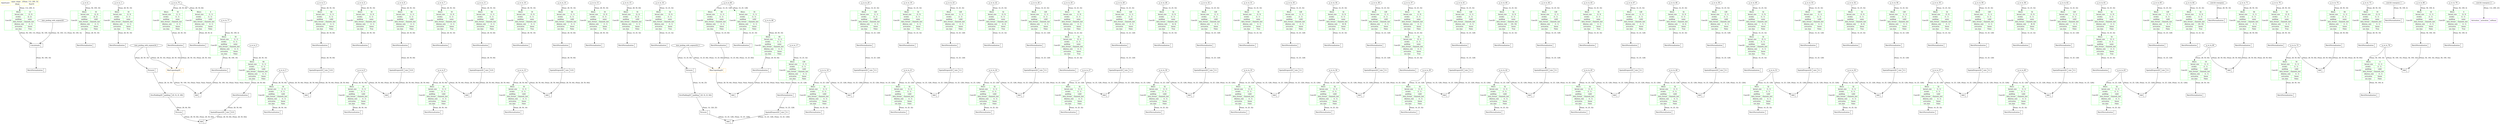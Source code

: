 digraph {
	image [label="InputLayer|{{input_shape|[(None, 112, 200, 3)]}|{dtype|float32}}" color=yellow shape=record]
	conv2d [label="Conv2D|{{filters|13}|{kernel_size|(3, 3)}|{strides|(2, 2)}|{padding|same}|{data_format|channels_last}|{dilation_rate|(1, 1)}|{activation|linear}|{use_bias|True}}" color=green shape=record]
	image -> conv2d [label="(None, 112, 200, 3)"]
	concatenate [label="Concatenate|{}" color=black shape=record]
	conv2d -> concatenate [label="[(None, 56, 100, 13), (None, 56, 100, 3)]"]
	max_pooling_with_argmax2d -> concatenate [label="[(None, 56, 100, 13), (None, 56, 100, 3)]"]
	batch_normalization [label="BatchNormalization|{}" color=black shape=record]
	concatenate -> batch_normalization [label="(None, 56, 100, 16)"]
	conv2d_1 [label="Conv2D|{{filters|16}|{kernel_size|(2, 2)}|{strides|(2, 2)}|{padding|valid}|{data_format|channels_last}|{dilation_rate|(1, 1)}|{activation|linear}|{use_bias|False}}" color=green shape=record]
	p_re_lu -> conv2d_1 [label="(None, 56, 100, 16)"]
	batch_normalization_1 [label="BatchNormalization|{}" color=black shape=record]
	conv2d_1 -> batch_normalization_1 [label="(None, 28, 50, 16)"]
	conv2d_2 [label="Conv2D|{{filters|16}|{kernel_size|(3, 3)}|{strides|(1, 1)}|{padding|same}|{data_format|channels_last}|{dilation_rate|(1, 1)}|{activation|linear}|{use_bias|True}}" color=green shape=record]
	p_re_lu_1 -> conv2d_2 [label="(None, 28, 50, 16)"]
	batch_normalization_2 [label="BatchNormalization|{}" color=black shape=record]
	conv2d_2 -> batch_normalization_2 [label="(None, 28, 50, 16)"]
	conv2d_3 [label="Conv2D|{{filters|64}|{kernel_size|(1, 1)}|{strides|(1, 1)}|{padding|valid}|{data_format|channels_last}|{dilation_rate|(1, 1)}|{activation|linear}|{use_bias|False}}" color=green shape=record]
	p_re_lu_2 -> conv2d_3 [label="(None, 28, 50, 16)"]
	permute [label="Permute|{}" color=black shape=record]
	max_pooling_with_argmax2d_1 -> permute [label="(None, 28, 50, 16)"]
	batch_normalization_3 [label="BatchNormalization|{}" color=black shape=record]
	conv2d_3 -> batch_normalization_3 [label="(None, 28, 50, 64)"]
	zero_padding2d [label="ZeroPadding2D|{{padding|((0, 0), (0, 48))}}" color=black shape=record]
	permute -> zero_padding2d [label="(None, 28, 16, 50)"]
	spatial_dropout2d [label="SpatialDropout2D|{{rate|0.01}}" color=black shape=record]
	batch_normalization_3 -> spatial_dropout2d [label="(None, 28, 50, 64)"]
	permute_1 [label="Permute|{}" color=black shape=record]
	zero_padding2d -> permute_1 [label="(None, 28, 64, 50)"]
	add [label="Add|{}" color=black shape=record]
	spatial_dropout2d -> add [label="[(None, 28, 50, 64), (None, 28, 50, 64)]"]
	permute_1 -> add [label="[(None, 28, 50, 64), (None, 28, 50, 64)]"]
	conv2d_4 [label="Conv2D|{{filters|16}|{kernel_size|(1, 1)}|{strides|(1, 1)}|{padding|valid}|{data_format|channels_last}|{dilation_rate|(1, 1)}|{activation|linear}|{use_bias|False}}" color=green shape=record]
	p_re_lu_3 -> conv2d_4 [label="(None, 28, 50, 64)"]
	batch_normalization_4 [label="BatchNormalization|{}" color=black shape=record]
	conv2d_4 -> batch_normalization_4 [label="(None, 28, 50, 16)"]
	conv2d_5 [label="Conv2D|{{filters|16}|{kernel_size|(3, 3)}|{strides|(1, 1)}|{padding|same}|{data_format|channels_last}|{dilation_rate|(1, 1)}|{activation|linear}|{use_bias|True}}" color=green shape=record]
	p_re_lu_4 -> conv2d_5 [label="(None, 28, 50, 16)"]
	batch_normalization_5 [label="BatchNormalization|{}" color=black shape=record]
	conv2d_5 -> batch_normalization_5 [label="(None, 28, 50, 16)"]
	conv2d_6 [label="Conv2D|{{filters|64}|{kernel_size|(1, 1)}|{strides|(1, 1)}|{padding|valid}|{data_format|channels_last}|{dilation_rate|(1, 1)}|{activation|linear}|{use_bias|False}}" color=green shape=record]
	p_re_lu_5 -> conv2d_6 [label="(None, 28, 50, 16)"]
	batch_normalization_6 [label="BatchNormalization|{}" color=black shape=record]
	conv2d_6 -> batch_normalization_6 [label="(None, 28, 50, 64)"]
	spatial_dropout2d_1 [label="SpatialDropout2D|{{rate|0.01}}" color=black shape=record]
	batch_normalization_6 -> spatial_dropout2d_1 [label="(None, 28, 50, 64)"]
	add_1 [label="Add|{}" color=black shape=record]
	spatial_dropout2d_1 -> add_1 [label="[(None, 28, 50, 64), (None, 28, 50, 64)]"]
	p_re_lu_3 -> add_1 [label="[(None, 28, 50, 64), (None, 28, 50, 64)]"]
	conv2d_7 [label="Conv2D|{{filters|16}|{kernel_size|(1, 1)}|{strides|(1, 1)}|{padding|valid}|{data_format|channels_last}|{dilation_rate|(1, 1)}|{activation|linear}|{use_bias|False}}" color=green shape=record]
	p_re_lu_6 -> conv2d_7 [label="(None, 28, 50, 64)"]
	batch_normalization_7 [label="BatchNormalization|{}" color=black shape=record]
	conv2d_7 -> batch_normalization_7 [label="(None, 28, 50, 16)"]
	conv2d_8 [label="Conv2D|{{filters|16}|{kernel_size|(3, 3)}|{strides|(1, 1)}|{padding|same}|{data_format|channels_last}|{dilation_rate|(1, 1)}|{activation|linear}|{use_bias|True}}" color=green shape=record]
	p_re_lu_7 -> conv2d_8 [label="(None, 28, 50, 16)"]
	batch_normalization_8 [label="BatchNormalization|{}" color=black shape=record]
	conv2d_8 -> batch_normalization_8 [label="(None, 28, 50, 16)"]
	conv2d_9 [label="Conv2D|{{filters|64}|{kernel_size|(1, 1)}|{strides|(1, 1)}|{padding|valid}|{data_format|channels_last}|{dilation_rate|(1, 1)}|{activation|linear}|{use_bias|False}}" color=green shape=record]
	p_re_lu_8 -> conv2d_9 [label="(None, 28, 50, 16)"]
	batch_normalization_9 [label="BatchNormalization|{}" color=black shape=record]
	conv2d_9 -> batch_normalization_9 [label="(None, 28, 50, 64)"]
	spatial_dropout2d_2 [label="SpatialDropout2D|{{rate|0.01}}" color=black shape=record]
	batch_normalization_9 -> spatial_dropout2d_2 [label="(None, 28, 50, 64)"]
	add_2 [label="Add|{}" color=black shape=record]
	spatial_dropout2d_2 -> add_2 [label="[(None, 28, 50, 64), (None, 28, 50, 64)]"]
	p_re_lu_6 -> add_2 [label="[(None, 28, 50, 64), (None, 28, 50, 64)]"]
	conv2d_10 [label="Conv2D|{{filters|16}|{kernel_size|(1, 1)}|{strides|(1, 1)}|{padding|valid}|{data_format|channels_last}|{dilation_rate|(1, 1)}|{activation|linear}|{use_bias|False}}" color=green shape=record]
	p_re_lu_9 -> conv2d_10 [label="(None, 28, 50, 64)"]
	batch_normalization_10 [label="BatchNormalization|{}" color=black shape=record]
	conv2d_10 -> batch_normalization_10 [label="(None, 28, 50, 16)"]
	conv2d_11 [label="Conv2D|{{filters|16}|{kernel_size|(3, 3)}|{strides|(1, 1)}|{padding|same}|{data_format|channels_last}|{dilation_rate|(1, 1)}|{activation|linear}|{use_bias|True}}" color=green shape=record]
	p_re_lu_10 -> conv2d_11 [label="(None, 28, 50, 16)"]
	batch_normalization_11 [label="BatchNormalization|{}" color=black shape=record]
	conv2d_11 -> batch_normalization_11 [label="(None, 28, 50, 16)"]
	conv2d_12 [label="Conv2D|{{filters|64}|{kernel_size|(1, 1)}|{strides|(1, 1)}|{padding|valid}|{data_format|channels_last}|{dilation_rate|(1, 1)}|{activation|linear}|{use_bias|False}}" color=green shape=record]
	p_re_lu_11 -> conv2d_12 [label="(None, 28, 50, 16)"]
	batch_normalization_12 [label="BatchNormalization|{}" color=black shape=record]
	conv2d_12 -> batch_normalization_12 [label="(None, 28, 50, 64)"]
	spatial_dropout2d_3 [label="SpatialDropout2D|{{rate|0.01}}" color=black shape=record]
	batch_normalization_12 -> spatial_dropout2d_3 [label="(None, 28, 50, 64)"]
	add_3 [label="Add|{}" color=black shape=record]
	spatial_dropout2d_3 -> add_3 [label="[(None, 28, 50, 64), (None, 28, 50, 64)]"]
	p_re_lu_9 -> add_3 [label="[(None, 28, 50, 64), (None, 28, 50, 64)]"]
	conv2d_13 [label="Conv2D|{{filters|16}|{kernel_size|(1, 1)}|{strides|(1, 1)}|{padding|valid}|{data_format|channels_last}|{dilation_rate|(1, 1)}|{activation|linear}|{use_bias|False}}" color=green shape=record]
	p_re_lu_12 -> conv2d_13 [label="(None, 28, 50, 64)"]
	batch_normalization_13 [label="BatchNormalization|{}" color=black shape=record]
	conv2d_13 -> batch_normalization_13 [label="(None, 28, 50, 16)"]
	conv2d_14 [label="Conv2D|{{filters|16}|{kernel_size|(3, 3)}|{strides|(1, 1)}|{padding|same}|{data_format|channels_last}|{dilation_rate|(1, 1)}|{activation|linear}|{use_bias|True}}" color=green shape=record]
	p_re_lu_13 -> conv2d_14 [label="(None, 28, 50, 16)"]
	batch_normalization_14 [label="BatchNormalization|{}" color=black shape=record]
	conv2d_14 -> batch_normalization_14 [label="(None, 28, 50, 16)"]
	conv2d_15 [label="Conv2D|{{filters|64}|{kernel_size|(1, 1)}|{strides|(1, 1)}|{padding|valid}|{data_format|channels_last}|{dilation_rate|(1, 1)}|{activation|linear}|{use_bias|False}}" color=green shape=record]
	p_re_lu_14 -> conv2d_15 [label="(None, 28, 50, 16)"]
	batch_normalization_15 [label="BatchNormalization|{}" color=black shape=record]
	conv2d_15 -> batch_normalization_15 [label="(None, 28, 50, 64)"]
	spatial_dropout2d_4 [label="SpatialDropout2D|{{rate|0.01}}" color=black shape=record]
	batch_normalization_15 -> spatial_dropout2d_4 [label="(None, 28, 50, 64)"]
	add_4 [label="Add|{}" color=black shape=record]
	spatial_dropout2d_4 -> add_4 [label="[(None, 28, 50, 64), (None, 28, 50, 64)]"]
	p_re_lu_12 -> add_4 [label="[(None, 28, 50, 64), (None, 28, 50, 64)]"]
	conv2d_16 [label="Conv2D|{{filters|32}|{kernel_size|(2, 2)}|{strides|(2, 2)}|{padding|valid}|{data_format|channels_last}|{dilation_rate|(1, 1)}|{activation|linear}|{use_bias|False}}" color=green shape=record]
	p_re_lu_15 -> conv2d_16 [label="(None, 28, 50, 64)"]
	batch_normalization_16 [label="BatchNormalization|{}" color=black shape=record]
	conv2d_16 -> batch_normalization_16 [label="(None, 14, 25, 32)"]
	conv2d_17 [label="Conv2D|{{filters|32}|{kernel_size|(3, 3)}|{strides|(1, 1)}|{padding|same}|{data_format|channels_last}|{dilation_rate|(1, 1)}|{activation|linear}|{use_bias|True}}" color=green shape=record]
	p_re_lu_16 -> conv2d_17 [label="(None, 14, 25, 32)"]
	batch_normalization_17 [label="BatchNormalization|{}" color=black shape=record]
	conv2d_17 -> batch_normalization_17 [label="(None, 14, 25, 32)"]
	conv2d_18 [label="Conv2D|{{filters|128}|{kernel_size|(1, 1)}|{strides|(1, 1)}|{padding|valid}|{data_format|channels_last}|{dilation_rate|(1, 1)}|{activation|linear}|{use_bias|False}}" color=green shape=record]
	p_re_lu_17 -> conv2d_18 [label="(None, 14, 25, 32)"]
	permute_2 [label="Permute|{}" color=black shape=record]
	max_pooling_with_argmax2d_2 -> permute_2 [label="(None, 14, 25, 64)"]
	batch_normalization_18 [label="BatchNormalization|{}" color=black shape=record]
	conv2d_18 -> batch_normalization_18 [label="(None, 14, 25, 128)"]
	zero_padding2d_1 [label="ZeroPadding2D|{{padding|((0, 0), (0, 64))}}" color=black shape=record]
	permute_2 -> zero_padding2d_1 [label="(None, 14, 64, 25)"]
	spatial_dropout2d_5 [label="SpatialDropout2D|{{rate|0.1}}" color=black shape=record]
	batch_normalization_18 -> spatial_dropout2d_5 [label="(None, 14, 25, 128)"]
	permute_3 [label="Permute|{}" color=black shape=record]
	zero_padding2d_1 -> permute_3 [label="(None, 14, 128, 25)"]
	add_5 [label="Add|{}" color=black shape=record]
	spatial_dropout2d_5 -> add_5 [label="[(None, 14, 25, 128), (None, 14, 25, 128)]"]
	permute_3 -> add_5 [label="[(None, 14, 25, 128), (None, 14, 25, 128)]"]
	conv2d_19 [label="Conv2D|{{filters|32}|{kernel_size|(1, 1)}|{strides|(1, 1)}|{padding|valid}|{data_format|channels_last}|{dilation_rate|(1, 1)}|{activation|linear}|{use_bias|False}}" color=green shape=record]
	p_re_lu_18 -> conv2d_19 [label="(None, 14, 25, 128)"]
	batch_normalization_19 [label="BatchNormalization|{}" color=black shape=record]
	conv2d_19 -> batch_normalization_19 [label="(None, 14, 25, 32)"]
	conv2d_20 [label="Conv2D|{{filters|32}|{kernel_size|(3, 3)}|{strides|(1, 1)}|{padding|same}|{data_format|channels_last}|{dilation_rate|(1, 1)}|{activation|linear}|{use_bias|True}}" color=green shape=record]
	p_re_lu_19 -> conv2d_20 [label="(None, 14, 25, 32)"]
	batch_normalization_20 [label="BatchNormalization|{}" color=black shape=record]
	conv2d_20 -> batch_normalization_20 [label="(None, 14, 25, 32)"]
	conv2d_21 [label="Conv2D|{{filters|128}|{kernel_size|(1, 1)}|{strides|(1, 1)}|{padding|valid}|{data_format|channels_last}|{dilation_rate|(1, 1)}|{activation|linear}|{use_bias|False}}" color=green shape=record]
	p_re_lu_20 -> conv2d_21 [label="(None, 14, 25, 32)"]
	batch_normalization_21 [label="BatchNormalization|{}" color=black shape=record]
	conv2d_21 -> batch_normalization_21 [label="(None, 14, 25, 128)"]
	spatial_dropout2d_6 [label="SpatialDropout2D|{{rate|0.1}}" color=black shape=record]
	batch_normalization_21 -> spatial_dropout2d_6 [label="(None, 14, 25, 128)"]
	add_6 [label="Add|{}" color=black shape=record]
	spatial_dropout2d_6 -> add_6 [label="[(None, 14, 25, 128), (None, 14, 25, 128)]"]
	p_re_lu_18 -> add_6 [label="[(None, 14, 25, 128), (None, 14, 25, 128)]"]
	conv2d_22 [label="Conv2D|{{filters|32}|{kernel_size|(1, 1)}|{strides|(1, 1)}|{padding|valid}|{data_format|channels_last}|{dilation_rate|(1, 1)}|{activation|linear}|{use_bias|False}}" color=green shape=record]
	p_re_lu_21 -> conv2d_22 [label="(None, 14, 25, 128)"]
	batch_normalization_22 [label="BatchNormalization|{}" color=black shape=record]
	conv2d_22 -> batch_normalization_22 [label="(None, 14, 25, 32)"]
	conv2d_23 [label="Conv2D|{{filters|32}|{kernel_size|(3, 3)}|{strides|(1, 1)}|{padding|same}|{data_format|channels_last}|{dilation_rate|(2, 2)}|{activation|linear}|{use_bias|True}}" color=green shape=record]
	p_re_lu_22 -> conv2d_23 [label="(None, 14, 25, 32)"]
	batch_normalization_23 [label="BatchNormalization|{}" color=black shape=record]
	conv2d_23 -> batch_normalization_23 [label="(None, 14, 25, 32)"]
	conv2d_24 [label="Conv2D|{{filters|128}|{kernel_size|(1, 1)}|{strides|(1, 1)}|{padding|valid}|{data_format|channels_last}|{dilation_rate|(1, 1)}|{activation|linear}|{use_bias|False}}" color=green shape=record]
	p_re_lu_23 -> conv2d_24 [label="(None, 14, 25, 32)"]
	batch_normalization_24 [label="BatchNormalization|{}" color=black shape=record]
	conv2d_24 -> batch_normalization_24 [label="(None, 14, 25, 128)"]
	spatial_dropout2d_7 [label="SpatialDropout2D|{{rate|0.1}}" color=black shape=record]
	batch_normalization_24 -> spatial_dropout2d_7 [label="(None, 14, 25, 128)"]
	add_7 [label="Add|{}" color=black shape=record]
	spatial_dropout2d_7 -> add_7 [label="[(None, 14, 25, 128), (None, 14, 25, 128)]"]
	p_re_lu_21 -> add_7 [label="[(None, 14, 25, 128), (None, 14, 25, 128)]"]
	conv2d_25 [label="Conv2D|{{filters|32}|{kernel_size|(1, 1)}|{strides|(1, 1)}|{padding|valid}|{data_format|channels_last}|{dilation_rate|(1, 1)}|{activation|linear}|{use_bias|False}}" color=green shape=record]
	p_re_lu_24 -> conv2d_25 [label="(None, 14, 25, 128)"]
	batch_normalization_25 [label="BatchNormalization|{}" color=black shape=record]
	conv2d_25 -> batch_normalization_25 [label="(None, 14, 25, 32)"]
	conv2d_26 [label="Conv2D|{{filters|32}|{kernel_size|(1, 5)}|{strides|(1, 1)}|{padding|same}|{data_format|channels_last}|{dilation_rate|(1, 1)}|{activation|linear}|{use_bias|False}}" color=green shape=record]
	p_re_lu_25 -> conv2d_26 [label="(None, 14, 25, 32)"]
	conv2d_27 [label="Conv2D|{{filters|32}|{kernel_size|(5, 1)}|{strides|(1, 1)}|{padding|same}|{data_format|channels_last}|{dilation_rate|(1, 1)}|{activation|linear}|{use_bias|True}}" color=green shape=record]
	conv2d_26 -> conv2d_27 [label="(None, 14, 25, 32)"]
	batch_normalization_26 [label="BatchNormalization|{}" color=black shape=record]
	conv2d_27 -> batch_normalization_26 [label="(None, 14, 25, 32)"]
	conv2d_28 [label="Conv2D|{{filters|128}|{kernel_size|(1, 1)}|{strides|(1, 1)}|{padding|valid}|{data_format|channels_last}|{dilation_rate|(1, 1)}|{activation|linear}|{use_bias|False}}" color=green shape=record]
	p_re_lu_26 -> conv2d_28 [label="(None, 14, 25, 32)"]
	batch_normalization_27 [label="BatchNormalization|{}" color=black shape=record]
	conv2d_28 -> batch_normalization_27 [label="(None, 14, 25, 128)"]
	spatial_dropout2d_8 [label="SpatialDropout2D|{{rate|0.1}}" color=black shape=record]
	batch_normalization_27 -> spatial_dropout2d_8 [label="(None, 14, 25, 128)"]
	add_8 [label="Add|{}" color=black shape=record]
	spatial_dropout2d_8 -> add_8 [label="[(None, 14, 25, 128), (None, 14, 25, 128)]"]
	p_re_lu_24 -> add_8 [label="[(None, 14, 25, 128), (None, 14, 25, 128)]"]
	conv2d_29 [label="Conv2D|{{filters|32}|{kernel_size|(1, 1)}|{strides|(1, 1)}|{padding|valid}|{data_format|channels_last}|{dilation_rate|(1, 1)}|{activation|linear}|{use_bias|False}}" color=green shape=record]
	p_re_lu_27 -> conv2d_29 [label="(None, 14, 25, 128)"]
	batch_normalization_28 [label="BatchNormalization|{}" color=black shape=record]
	conv2d_29 -> batch_normalization_28 [label="(None, 14, 25, 32)"]
	conv2d_30 [label="Conv2D|{{filters|32}|{kernel_size|(3, 3)}|{strides|(1, 1)}|{padding|same}|{data_format|channels_last}|{dilation_rate|(4, 4)}|{activation|linear}|{use_bias|True}}" color=green shape=record]
	p_re_lu_28 -> conv2d_30 [label="(None, 14, 25, 32)"]
	batch_normalization_29 [label="BatchNormalization|{}" color=black shape=record]
	conv2d_30 -> batch_normalization_29 [label="(None, 14, 25, 32)"]
	conv2d_31 [label="Conv2D|{{filters|128}|{kernel_size|(1, 1)}|{strides|(1, 1)}|{padding|valid}|{data_format|channels_last}|{dilation_rate|(1, 1)}|{activation|linear}|{use_bias|False}}" color=green shape=record]
	p_re_lu_29 -> conv2d_31 [label="(None, 14, 25, 32)"]
	batch_normalization_30 [label="BatchNormalization|{}" color=black shape=record]
	conv2d_31 -> batch_normalization_30 [label="(None, 14, 25, 128)"]
	spatial_dropout2d_9 [label="SpatialDropout2D|{{rate|0.1}}" color=black shape=record]
	batch_normalization_30 -> spatial_dropout2d_9 [label="(None, 14, 25, 128)"]
	add_9 [label="Add|{}" color=black shape=record]
	spatial_dropout2d_9 -> add_9 [label="[(None, 14, 25, 128), (None, 14, 25, 128)]"]
	p_re_lu_27 -> add_9 [label="[(None, 14, 25, 128), (None, 14, 25, 128)]"]
	conv2d_32 [label="Conv2D|{{filters|32}|{kernel_size|(1, 1)}|{strides|(1, 1)}|{padding|valid}|{data_format|channels_last}|{dilation_rate|(1, 1)}|{activation|linear}|{use_bias|False}}" color=green shape=record]
	p_re_lu_30 -> conv2d_32 [label="(None, 14, 25, 128)"]
	batch_normalization_31 [label="BatchNormalization|{}" color=black shape=record]
	conv2d_32 -> batch_normalization_31 [label="(None, 14, 25, 32)"]
	conv2d_33 [label="Conv2D|{{filters|32}|{kernel_size|(3, 3)}|{strides|(1, 1)}|{padding|same}|{data_format|channels_last}|{dilation_rate|(1, 1)}|{activation|linear}|{use_bias|True}}" color=green shape=record]
	p_re_lu_31 -> conv2d_33 [label="(None, 14, 25, 32)"]
	batch_normalization_32 [label="BatchNormalization|{}" color=black shape=record]
	conv2d_33 -> batch_normalization_32 [label="(None, 14, 25, 32)"]
	conv2d_34 [label="Conv2D|{{filters|128}|{kernel_size|(1, 1)}|{strides|(1, 1)}|{padding|valid}|{data_format|channels_last}|{dilation_rate|(1, 1)}|{activation|linear}|{use_bias|False}}" color=green shape=record]
	p_re_lu_32 -> conv2d_34 [label="(None, 14, 25, 32)"]
	batch_normalization_33 [label="BatchNormalization|{}" color=black shape=record]
	conv2d_34 -> batch_normalization_33 [label="(None, 14, 25, 128)"]
	spatial_dropout2d_10 [label="SpatialDropout2D|{{rate|0.1}}" color=black shape=record]
	batch_normalization_33 -> spatial_dropout2d_10 [label="(None, 14, 25, 128)"]
	add_10 [label="Add|{}" color=black shape=record]
	spatial_dropout2d_10 -> add_10 [label="[(None, 14, 25, 128), (None, 14, 25, 128)]"]
	p_re_lu_30 -> add_10 [label="[(None, 14, 25, 128), (None, 14, 25, 128)]"]
	conv2d_35 [label="Conv2D|{{filters|32}|{kernel_size|(1, 1)}|{strides|(1, 1)}|{padding|valid}|{data_format|channels_last}|{dilation_rate|(1, 1)}|{activation|linear}|{use_bias|False}}" color=green shape=record]
	p_re_lu_33 -> conv2d_35 [label="(None, 14, 25, 128)"]
	batch_normalization_34 [label="BatchNormalization|{}" color=black shape=record]
	conv2d_35 -> batch_normalization_34 [label="(None, 14, 25, 32)"]
	conv2d_36 [label="Conv2D|{{filters|32}|{kernel_size|(3, 3)}|{strides|(1, 1)}|{padding|same}|{data_format|channels_last}|{dilation_rate|(8, 8)}|{activation|linear}|{use_bias|True}}" color=green shape=record]
	p_re_lu_34 -> conv2d_36 [label="(None, 14, 25, 32)"]
	batch_normalization_35 [label="BatchNormalization|{}" color=black shape=record]
	conv2d_36 -> batch_normalization_35 [label="(None, 14, 25, 32)"]
	conv2d_37 [label="Conv2D|{{filters|128}|{kernel_size|(1, 1)}|{strides|(1, 1)}|{padding|valid}|{data_format|channels_last}|{dilation_rate|(1, 1)}|{activation|linear}|{use_bias|False}}" color=green shape=record]
	p_re_lu_35 -> conv2d_37 [label="(None, 14, 25, 32)"]
	batch_normalization_36 [label="BatchNormalization|{}" color=black shape=record]
	conv2d_37 -> batch_normalization_36 [label="(None, 14, 25, 128)"]
	spatial_dropout2d_11 [label="SpatialDropout2D|{{rate|0.1}}" color=black shape=record]
	batch_normalization_36 -> spatial_dropout2d_11 [label="(None, 14, 25, 128)"]
	add_11 [label="Add|{}" color=black shape=record]
	spatial_dropout2d_11 -> add_11 [label="[(None, 14, 25, 128), (None, 14, 25, 128)]"]
	p_re_lu_33 -> add_11 [label="[(None, 14, 25, 128), (None, 14, 25, 128)]"]
	conv2d_38 [label="Conv2D|{{filters|32}|{kernel_size|(1, 1)}|{strides|(1, 1)}|{padding|valid}|{data_format|channels_last}|{dilation_rate|(1, 1)}|{activation|linear}|{use_bias|False}}" color=green shape=record]
	p_re_lu_36 -> conv2d_38 [label="(None, 14, 25, 128)"]
	batch_normalization_37 [label="BatchNormalization|{}" color=black shape=record]
	conv2d_38 -> batch_normalization_37 [label="(None, 14, 25, 32)"]
	conv2d_39 [label="Conv2D|{{filters|32}|{kernel_size|(1, 5)}|{strides|(1, 1)}|{padding|same}|{data_format|channels_last}|{dilation_rate|(1, 1)}|{activation|linear}|{use_bias|False}}" color=green shape=record]
	p_re_lu_37 -> conv2d_39 [label="(None, 14, 25, 32)"]
	conv2d_40 [label="Conv2D|{{filters|32}|{kernel_size|(5, 1)}|{strides|(1, 1)}|{padding|same}|{data_format|channels_last}|{dilation_rate|(1, 1)}|{activation|linear}|{use_bias|True}}" color=green shape=record]
	conv2d_39 -> conv2d_40 [label="(None, 14, 25, 32)"]
	batch_normalization_38 [label="BatchNormalization|{}" color=black shape=record]
	conv2d_40 -> batch_normalization_38 [label="(None, 14, 25, 32)"]
	conv2d_41 [label="Conv2D|{{filters|128}|{kernel_size|(1, 1)}|{strides|(1, 1)}|{padding|valid}|{data_format|channels_last}|{dilation_rate|(1, 1)}|{activation|linear}|{use_bias|False}}" color=green shape=record]
	p_re_lu_38 -> conv2d_41 [label="(None, 14, 25, 32)"]
	batch_normalization_39 [label="BatchNormalization|{}" color=black shape=record]
	conv2d_41 -> batch_normalization_39 [label="(None, 14, 25, 128)"]
	spatial_dropout2d_12 [label="SpatialDropout2D|{{rate|0.1}}" color=black shape=record]
	batch_normalization_39 -> spatial_dropout2d_12 [label="(None, 14, 25, 128)"]
	add_12 [label="Add|{}" color=black shape=record]
	spatial_dropout2d_12 -> add_12 [label="[(None, 14, 25, 128), (None, 14, 25, 128)]"]
	p_re_lu_36 -> add_12 [label="[(None, 14, 25, 128), (None, 14, 25, 128)]"]
	conv2d_42 [label="Conv2D|{{filters|32}|{kernel_size|(1, 1)}|{strides|(1, 1)}|{padding|valid}|{data_format|channels_last}|{dilation_rate|(1, 1)}|{activation|linear}|{use_bias|False}}" color=green shape=record]
	p_re_lu_39 -> conv2d_42 [label="(None, 14, 25, 128)"]
	batch_normalization_40 [label="BatchNormalization|{}" color=black shape=record]
	conv2d_42 -> batch_normalization_40 [label="(None, 14, 25, 32)"]
	conv2d_43 [label="Conv2D|{{filters|32}|{kernel_size|(3, 3)}|{strides|(1, 1)}|{padding|same}|{data_format|channels_last}|{dilation_rate|(16, 16)}|{activation|linear}|{use_bias|True}}" color=green shape=record]
	p_re_lu_40 -> conv2d_43 [label="(None, 14, 25, 32)"]
	batch_normalization_41 [label="BatchNormalization|{}" color=black shape=record]
	conv2d_43 -> batch_normalization_41 [label="(None, 14, 25, 32)"]
	conv2d_44 [label="Conv2D|{{filters|128}|{kernel_size|(1, 1)}|{strides|(1, 1)}|{padding|valid}|{data_format|channels_last}|{dilation_rate|(1, 1)}|{activation|linear}|{use_bias|False}}" color=green shape=record]
	p_re_lu_41 -> conv2d_44 [label="(None, 14, 25, 32)"]
	batch_normalization_42 [label="BatchNormalization|{}" color=black shape=record]
	conv2d_44 -> batch_normalization_42 [label="(None, 14, 25, 128)"]
	spatial_dropout2d_13 [label="SpatialDropout2D|{{rate|0.1}}" color=black shape=record]
	batch_normalization_42 -> spatial_dropout2d_13 [label="(None, 14, 25, 128)"]
	add_13 [label="Add|{}" color=black shape=record]
	spatial_dropout2d_13 -> add_13 [label="[(None, 14, 25, 128), (None, 14, 25, 128)]"]
	p_re_lu_39 -> add_13 [label="[(None, 14, 25, 128), (None, 14, 25, 128)]"]
	conv2d_45 [label="Conv2D|{{filters|32}|{kernel_size|(1, 1)}|{strides|(1, 1)}|{padding|valid}|{data_format|channels_last}|{dilation_rate|(1, 1)}|{activation|linear}|{use_bias|False}}" color=green shape=record]
	p_re_lu_42 -> conv2d_45 [label="(None, 14, 25, 128)"]
	batch_normalization_43 [label="BatchNormalization|{}" color=black shape=record]
	conv2d_45 -> batch_normalization_43 [label="(None, 14, 25, 32)"]
	conv2d_46 [label="Conv2D|{{filters|32}|{kernel_size|(3, 3)}|{strides|(1, 1)}|{padding|same}|{data_format|channels_last}|{dilation_rate|(1, 1)}|{activation|linear}|{use_bias|True}}" color=green shape=record]
	p_re_lu_43 -> conv2d_46 [label="(None, 14, 25, 32)"]
	batch_normalization_44 [label="BatchNormalization|{}" color=black shape=record]
	conv2d_46 -> batch_normalization_44 [label="(None, 14, 25, 32)"]
	conv2d_47 [label="Conv2D|{{filters|128}|{kernel_size|(1, 1)}|{strides|(1, 1)}|{padding|valid}|{data_format|channels_last}|{dilation_rate|(1, 1)}|{activation|linear}|{use_bias|False}}" color=green shape=record]
	p_re_lu_44 -> conv2d_47 [label="(None, 14, 25, 32)"]
	batch_normalization_45 [label="BatchNormalization|{}" color=black shape=record]
	conv2d_47 -> batch_normalization_45 [label="(None, 14, 25, 128)"]
	spatial_dropout2d_14 [label="SpatialDropout2D|{{rate|0.1}}" color=black shape=record]
	batch_normalization_45 -> spatial_dropout2d_14 [label="(None, 14, 25, 128)"]
	add_14 [label="Add|{}" color=black shape=record]
	spatial_dropout2d_14 -> add_14 [label="[(None, 14, 25, 128), (None, 14, 25, 128)]"]
	p_re_lu_42 -> add_14 [label="[(None, 14, 25, 128), (None, 14, 25, 128)]"]
	conv2d_48 [label="Conv2D|{{filters|32}|{kernel_size|(1, 1)}|{strides|(1, 1)}|{padding|valid}|{data_format|channels_last}|{dilation_rate|(1, 1)}|{activation|linear}|{use_bias|False}}" color=green shape=record]
	p_re_lu_45 -> conv2d_48 [label="(None, 14, 25, 128)"]
	batch_normalization_46 [label="BatchNormalization|{}" color=black shape=record]
	conv2d_48 -> batch_normalization_46 [label="(None, 14, 25, 32)"]
	conv2d_49 [label="Conv2D|{{filters|32}|{kernel_size|(3, 3)}|{strides|(1, 1)}|{padding|same}|{data_format|channels_last}|{dilation_rate|(2, 2)}|{activation|linear}|{use_bias|True}}" color=green shape=record]
	p_re_lu_46 -> conv2d_49 [label="(None, 14, 25, 32)"]
	batch_normalization_47 [label="BatchNormalization|{}" color=black shape=record]
	conv2d_49 -> batch_normalization_47 [label="(None, 14, 25, 32)"]
	conv2d_50 [label="Conv2D|{{filters|128}|{kernel_size|(1, 1)}|{strides|(1, 1)}|{padding|valid}|{data_format|channels_last}|{dilation_rate|(1, 1)}|{activation|linear}|{use_bias|False}}" color=green shape=record]
	p_re_lu_47 -> conv2d_50 [label="(None, 14, 25, 32)"]
	batch_normalization_48 [label="BatchNormalization|{}" color=black shape=record]
	conv2d_50 -> batch_normalization_48 [label="(None, 14, 25, 128)"]
	spatial_dropout2d_15 [label="SpatialDropout2D|{{rate|0.1}}" color=black shape=record]
	batch_normalization_48 -> spatial_dropout2d_15 [label="(None, 14, 25, 128)"]
	add_15 [label="Add|{}" color=black shape=record]
	spatial_dropout2d_15 -> add_15 [label="[(None, 14, 25, 128), (None, 14, 25, 128)]"]
	p_re_lu_45 -> add_15 [label="[(None, 14, 25, 128), (None, 14, 25, 128)]"]
	conv2d_51 [label="Conv2D|{{filters|32}|{kernel_size|(1, 1)}|{strides|(1, 1)}|{padding|valid}|{data_format|channels_last}|{dilation_rate|(1, 1)}|{activation|linear}|{use_bias|False}}" color=green shape=record]
	p_re_lu_48 -> conv2d_51 [label="(None, 14, 25, 128)"]
	batch_normalization_49 [label="BatchNormalization|{}" color=black shape=record]
	conv2d_51 -> batch_normalization_49 [label="(None, 14, 25, 32)"]
	conv2d_52 [label="Conv2D|{{filters|32}|{kernel_size|(1, 5)}|{strides|(1, 1)}|{padding|same}|{data_format|channels_last}|{dilation_rate|(1, 1)}|{activation|linear}|{use_bias|False}}" color=green shape=record]
	p_re_lu_49 -> conv2d_52 [label="(None, 14, 25, 32)"]
	conv2d_53 [label="Conv2D|{{filters|32}|{kernel_size|(5, 1)}|{strides|(1, 1)}|{padding|same}|{data_format|channels_last}|{dilation_rate|(1, 1)}|{activation|linear}|{use_bias|True}}" color=green shape=record]
	conv2d_52 -> conv2d_53 [label="(None, 14, 25, 32)"]
	batch_normalization_50 [label="BatchNormalization|{}" color=black shape=record]
	conv2d_53 -> batch_normalization_50 [label="(None, 14, 25, 32)"]
	conv2d_54 [label="Conv2D|{{filters|128}|{kernel_size|(1, 1)}|{strides|(1, 1)}|{padding|valid}|{data_format|channels_last}|{dilation_rate|(1, 1)}|{activation|linear}|{use_bias|False}}" color=green shape=record]
	p_re_lu_50 -> conv2d_54 [label="(None, 14, 25, 32)"]
	batch_normalization_51 [label="BatchNormalization|{}" color=black shape=record]
	conv2d_54 -> batch_normalization_51 [label="(None, 14, 25, 128)"]
	spatial_dropout2d_16 [label="SpatialDropout2D|{{rate|0.1}}" color=black shape=record]
	batch_normalization_51 -> spatial_dropout2d_16 [label="(None, 14, 25, 128)"]
	add_16 [label="Add|{}" color=black shape=record]
	spatial_dropout2d_16 -> add_16 [label="[(None, 14, 25, 128), (None, 14, 25, 128)]"]
	p_re_lu_48 -> add_16 [label="[(None, 14, 25, 128), (None, 14, 25, 128)]"]
	conv2d_55 [label="Conv2D|{{filters|32}|{kernel_size|(1, 1)}|{strides|(1, 1)}|{padding|valid}|{data_format|channels_last}|{dilation_rate|(1, 1)}|{activation|linear}|{use_bias|False}}" color=green shape=record]
	p_re_lu_51 -> conv2d_55 [label="(None, 14, 25, 128)"]
	batch_normalization_52 [label="BatchNormalization|{}" color=black shape=record]
	conv2d_55 -> batch_normalization_52 [label="(None, 14, 25, 32)"]
	conv2d_56 [label="Conv2D|{{filters|32}|{kernel_size|(3, 3)}|{strides|(1, 1)}|{padding|same}|{data_format|channels_last}|{dilation_rate|(4, 4)}|{activation|linear}|{use_bias|True}}" color=green shape=record]
	p_re_lu_52 -> conv2d_56 [label="(None, 14, 25, 32)"]
	batch_normalization_53 [label="BatchNormalization|{}" color=black shape=record]
	conv2d_56 -> batch_normalization_53 [label="(None, 14, 25, 32)"]
	conv2d_57 [label="Conv2D|{{filters|128}|{kernel_size|(1, 1)}|{strides|(1, 1)}|{padding|valid}|{data_format|channels_last}|{dilation_rate|(1, 1)}|{activation|linear}|{use_bias|False}}" color=green shape=record]
	p_re_lu_53 -> conv2d_57 [label="(None, 14, 25, 32)"]
	batch_normalization_54 [label="BatchNormalization|{}" color=black shape=record]
	conv2d_57 -> batch_normalization_54 [label="(None, 14, 25, 128)"]
	spatial_dropout2d_17 [label="SpatialDropout2D|{{rate|0.1}}" color=black shape=record]
	batch_normalization_54 -> spatial_dropout2d_17 [label="(None, 14, 25, 128)"]
	add_17 [label="Add|{}" color=black shape=record]
	spatial_dropout2d_17 -> add_17 [label="[(None, 14, 25, 128), (None, 14, 25, 128)]"]
	p_re_lu_51 -> add_17 [label="[(None, 14, 25, 128), (None, 14, 25, 128)]"]
	conv2d_58 [label="Conv2D|{{filters|32}|{kernel_size|(1, 1)}|{strides|(1, 1)}|{padding|valid}|{data_format|channels_last}|{dilation_rate|(1, 1)}|{activation|linear}|{use_bias|False}}" color=green shape=record]
	p_re_lu_54 -> conv2d_58 [label="(None, 14, 25, 128)"]
	batch_normalization_55 [label="BatchNormalization|{}" color=black shape=record]
	conv2d_58 -> batch_normalization_55 [label="(None, 14, 25, 32)"]
	conv2d_59 [label="Conv2D|{{filters|32}|{kernel_size|(3, 3)}|{strides|(1, 1)}|{padding|same}|{data_format|channels_last}|{dilation_rate|(1, 1)}|{activation|linear}|{use_bias|True}}" color=green shape=record]
	p_re_lu_55 -> conv2d_59 [label="(None, 14, 25, 32)"]
	batch_normalization_56 [label="BatchNormalization|{}" color=black shape=record]
	conv2d_59 -> batch_normalization_56 [label="(None, 14, 25, 32)"]
	conv2d_60 [label="Conv2D|{{filters|128}|{kernel_size|(1, 1)}|{strides|(1, 1)}|{padding|valid}|{data_format|channels_last}|{dilation_rate|(1, 1)}|{activation|linear}|{use_bias|False}}" color=green shape=record]
	p_re_lu_56 -> conv2d_60 [label="(None, 14, 25, 32)"]
	batch_normalization_57 [label="BatchNormalization|{}" color=black shape=record]
	conv2d_60 -> batch_normalization_57 [label="(None, 14, 25, 128)"]
	spatial_dropout2d_18 [label="SpatialDropout2D|{{rate|0.1}}" color=black shape=record]
	batch_normalization_57 -> spatial_dropout2d_18 [label="(None, 14, 25, 128)"]
	add_18 [label="Add|{}" color=black shape=record]
	spatial_dropout2d_18 -> add_18 [label="[(None, 14, 25, 128), (None, 14, 25, 128)]"]
	p_re_lu_54 -> add_18 [label="[(None, 14, 25, 128), (None, 14, 25, 128)]"]
	conv2d_61 [label="Conv2D|{{filters|32}|{kernel_size|(1, 1)}|{strides|(1, 1)}|{padding|valid}|{data_format|channels_last}|{dilation_rate|(1, 1)}|{activation|linear}|{use_bias|False}}" color=green shape=record]
	p_re_lu_57 -> conv2d_61 [label="(None, 14, 25, 128)"]
	batch_normalization_58 [label="BatchNormalization|{}" color=black shape=record]
	conv2d_61 -> batch_normalization_58 [label="(None, 14, 25, 32)"]
	conv2d_62 [label="Conv2D|{{filters|32}|{kernel_size|(3, 3)}|{strides|(1, 1)}|{padding|same}|{data_format|channels_last}|{dilation_rate|(8, 8)}|{activation|linear}|{use_bias|True}}" color=green shape=record]
	p_re_lu_58 -> conv2d_62 [label="(None, 14, 25, 32)"]
	batch_normalization_59 [label="BatchNormalization|{}" color=black shape=record]
	conv2d_62 -> batch_normalization_59 [label="(None, 14, 25, 32)"]
	conv2d_63 [label="Conv2D|{{filters|128}|{kernel_size|(1, 1)}|{strides|(1, 1)}|{padding|valid}|{data_format|channels_last}|{dilation_rate|(1, 1)}|{activation|linear}|{use_bias|False}}" color=green shape=record]
	p_re_lu_59 -> conv2d_63 [label="(None, 14, 25, 32)"]
	batch_normalization_60 [label="BatchNormalization|{}" color=black shape=record]
	conv2d_63 -> batch_normalization_60 [label="(None, 14, 25, 128)"]
	spatial_dropout2d_19 [label="SpatialDropout2D|{{rate|0.1}}" color=black shape=record]
	batch_normalization_60 -> spatial_dropout2d_19 [label="(None, 14, 25, 128)"]
	add_19 [label="Add|{}" color=black shape=record]
	spatial_dropout2d_19 -> add_19 [label="[(None, 14, 25, 128), (None, 14, 25, 128)]"]
	p_re_lu_57 -> add_19 [label="[(None, 14, 25, 128), (None, 14, 25, 128)]"]
	conv2d_64 [label="Conv2D|{{filters|32}|{kernel_size|(1, 1)}|{strides|(1, 1)}|{padding|valid}|{data_format|channels_last}|{dilation_rate|(1, 1)}|{activation|linear}|{use_bias|False}}" color=green shape=record]
	p_re_lu_60 -> conv2d_64 [label="(None, 14, 25, 128)"]
	batch_normalization_61 [label="BatchNormalization|{}" color=black shape=record]
	conv2d_64 -> batch_normalization_61 [label="(None, 14, 25, 32)"]
	conv2d_65 [label="Conv2D|{{filters|32}|{kernel_size|(1, 5)}|{strides|(1, 1)}|{padding|same}|{data_format|channels_last}|{dilation_rate|(1, 1)}|{activation|linear}|{use_bias|False}}" color=green shape=record]
	p_re_lu_61 -> conv2d_65 [label="(None, 14, 25, 32)"]
	conv2d_66 [label="Conv2D|{{filters|32}|{kernel_size|(5, 1)}|{strides|(1, 1)}|{padding|same}|{data_format|channels_last}|{dilation_rate|(1, 1)}|{activation|linear}|{use_bias|True}}" color=green shape=record]
	conv2d_65 -> conv2d_66 [label="(None, 14, 25, 32)"]
	batch_normalization_62 [label="BatchNormalization|{}" color=black shape=record]
	conv2d_66 -> batch_normalization_62 [label="(None, 14, 25, 32)"]
	conv2d_67 [label="Conv2D|{{filters|128}|{kernel_size|(1, 1)}|{strides|(1, 1)}|{padding|valid}|{data_format|channels_last}|{dilation_rate|(1, 1)}|{activation|linear}|{use_bias|False}}" color=green shape=record]
	p_re_lu_62 -> conv2d_67 [label="(None, 14, 25, 32)"]
	batch_normalization_63 [label="BatchNormalization|{}" color=black shape=record]
	conv2d_67 -> batch_normalization_63 [label="(None, 14, 25, 128)"]
	spatial_dropout2d_20 [label="SpatialDropout2D|{{rate|0.1}}" color=black shape=record]
	batch_normalization_63 -> spatial_dropout2d_20 [label="(None, 14, 25, 128)"]
	add_20 [label="Add|{}" color=black shape=record]
	spatial_dropout2d_20 -> add_20 [label="[(None, 14, 25, 128), (None, 14, 25, 128)]"]
	p_re_lu_60 -> add_20 [label="[(None, 14, 25, 128), (None, 14, 25, 128)]"]
	conv2d_68 [label="Conv2D|{{filters|32}|{kernel_size|(1, 1)}|{strides|(1, 1)}|{padding|valid}|{data_format|channels_last}|{dilation_rate|(1, 1)}|{activation|linear}|{use_bias|False}}" color=green shape=record]
	p_re_lu_63 -> conv2d_68 [label="(None, 14, 25, 128)"]
	batch_normalization_64 [label="BatchNormalization|{}" color=black shape=record]
	conv2d_68 -> batch_normalization_64 [label="(None, 14, 25, 32)"]
	conv2d_69 [label="Conv2D|{{filters|32}|{kernel_size|(3, 3)}|{strides|(1, 1)}|{padding|same}|{data_format|channels_last}|{dilation_rate|(16, 16)}|{activation|linear}|{use_bias|True}}" color=green shape=record]
	p_re_lu_64 -> conv2d_69 [label="(None, 14, 25, 32)"]
	batch_normalization_65 [label="BatchNormalization|{}" color=black shape=record]
	conv2d_69 -> batch_normalization_65 [label="(None, 14, 25, 32)"]
	conv2d_70 [label="Conv2D|{{filters|128}|{kernel_size|(1, 1)}|{strides|(1, 1)}|{padding|valid}|{data_format|channels_last}|{dilation_rate|(1, 1)}|{activation|linear}|{use_bias|False}}" color=green shape=record]
	p_re_lu_65 -> conv2d_70 [label="(None, 14, 25, 32)"]
	batch_normalization_66 [label="BatchNormalization|{}" color=black shape=record]
	conv2d_70 -> batch_normalization_66 [label="(None, 14, 25, 128)"]
	spatial_dropout2d_21 [label="SpatialDropout2D|{{rate|0.1}}" color=black shape=record]
	batch_normalization_66 -> spatial_dropout2d_21 [label="(None, 14, 25, 128)"]
	add_21 [label="Add|{}" color=black shape=record]
	spatial_dropout2d_21 -> add_21 [label="[(None, 14, 25, 128), (None, 14, 25, 128)]"]
	p_re_lu_63 -> add_21 [label="[(None, 14, 25, 128), (None, 14, 25, 128)]"]
	conv2d_71 [label="Conv2D|{{filters|16}|{kernel_size|(1, 1)}|{strides|(1, 1)}|{padding|valid}|{data_format|channels_last}|{dilation_rate|(1, 1)}|{activation|linear}|{use_bias|False}}" color=green shape=record]
	p_re_lu_66 -> conv2d_71 [label="(None, 14, 25, 128)"]
	batch_normalization_67 [label="BatchNormalization|{}" color=black shape=record]
	conv2d_71 -> batch_normalization_67 [label="(None, 14, 25, 16)"]
	batch_normalization_68 [label="BatchNormalization|{}" color=black shape=record]
	conv2d_transpose -> batch_normalization_68 [label="(None, 28, 50, 16)"]
	conv2d_73 [label="Conv2D|{{filters|64}|{kernel_size|(1, 1)}|{strides|(1, 1)}|{padding|same}|{data_format|channels_last}|{dilation_rate|(1, 1)}|{activation|linear}|{use_bias|False}}" color=green shape=record]
	p_re_lu_66 -> conv2d_73 [label="(None, 14, 25, 128)"]
	conv2d_72 [label="Conv2D|{{filters|64}|{kernel_size|(1, 1)}|{strides|(1, 1)}|{padding|same}|{data_format|channels_last}|{dilation_rate|(1, 1)}|{activation|linear}|{use_bias|False}}" color=green shape=record]
	p_re_lu_68 -> conv2d_72 [label="(None, 28, 50, 16)"]
	batch_normalization_69 [label="BatchNormalization|{}" color=black shape=record]
	conv2d_73 -> batch_normalization_69 [label="(None, 14, 25, 64)"]
	batch_normalization_70 [label="BatchNormalization|{}" color=black shape=record]
	conv2d_72 -> batch_normalization_70 [label="(None, 28, 50, 64)"]
	max_unpooling2d [label="MaxUnpooling2D|{}" color=orange shape=record]
	batch_normalization_69 -> max_unpooling2d [label="[(None, 14, 25, 64), (None, 14, 25, 64)]"]
	max_pooling_with_argmax2d_2 -> max_unpooling2d [label="[(None, 14, 25, 64), (None, 14, 25, 64)]"]
	add_22 [label="Add|{}" color=black shape=record]
	batch_normalization_70 -> add_22 [label="[(None, 28, 50, 64), (None, None, None, None)]"]
	max_unpooling2d -> add_22 [label="[(None, 28, 50, 64), (None, None, None, None)]"]
	conv2d_74 [label="Conv2D|{{filters|16}|{kernel_size|(1, 1)}|{strides|(1, 1)}|{padding|valid}|{data_format|channels_last}|{dilation_rate|(1, 1)}|{activation|linear}|{use_bias|False}}" color=green shape=record]
	p_re_lu_69 -> conv2d_74 [label="(None, 28, 50, 64)"]
	batch_normalization_71 [label="BatchNormalization|{}" color=black shape=record]
	conv2d_74 -> batch_normalization_71 [label="(None, 28, 50, 16)"]
	conv2d_75 [label="Conv2D|{{filters|16}|{kernel_size|(3, 3)}|{strides|(1, 1)}|{padding|same}|{data_format|channels_last}|{dilation_rate|(1, 1)}|{activation|linear}|{use_bias|True}}" color=green shape=record]
	p_re_lu_70 -> conv2d_75 [label="(None, 28, 50, 16)"]
	batch_normalization_72 [label="BatchNormalization|{}" color=black shape=record]
	conv2d_75 -> batch_normalization_72 [label="(None, 28, 50, 16)"]
	conv2d_76 [label="Conv2D|{{filters|64}|{kernel_size|(1, 1)}|{strides|(1, 1)}|{padding|same}|{data_format|channels_last}|{dilation_rate|(1, 1)}|{activation|linear}|{use_bias|False}}" color=green shape=record]
	p_re_lu_71 -> conv2d_76 [label="(None, 28, 50, 16)"]
	batch_normalization_73 [label="BatchNormalization|{}" color=black shape=record]
	conv2d_76 -> batch_normalization_73 [label="(None, 28, 50, 64)"]
	add_23 [label="Add|{}" color=black shape=record]
	batch_normalization_73 -> add_23 [label="[(None, 28, 50, 64), (None, 28, 50, 64)]"]
	p_re_lu_69 -> add_23 [label="[(None, 28, 50, 64), (None, 28, 50, 64)]"]
	conv2d_77 [label="Conv2D|{{filters|16}|{kernel_size|(1, 1)}|{strides|(1, 1)}|{padding|valid}|{data_format|channels_last}|{dilation_rate|(1, 1)}|{activation|linear}|{use_bias|False}}" color=green shape=record]
	p_re_lu_72 -> conv2d_77 [label="(None, 28, 50, 64)"]
	batch_normalization_74 [label="BatchNormalization|{}" color=black shape=record]
	conv2d_77 -> batch_normalization_74 [label="(None, 28, 50, 16)"]
	conv2d_78 [label="Conv2D|{{filters|16}|{kernel_size|(3, 3)}|{strides|(1, 1)}|{padding|same}|{data_format|channels_last}|{dilation_rate|(1, 1)}|{activation|linear}|{use_bias|True}}" color=green shape=record]
	p_re_lu_73 -> conv2d_78 [label="(None, 28, 50, 16)"]
	batch_normalization_75 [label="BatchNormalization|{}" color=black shape=record]
	conv2d_78 -> batch_normalization_75 [label="(None, 28, 50, 16)"]
	conv2d_79 [label="Conv2D|{{filters|64}|{kernel_size|(1, 1)}|{strides|(1, 1)}|{padding|same}|{data_format|channels_last}|{dilation_rate|(1, 1)}|{activation|linear}|{use_bias|False}}" color=green shape=record]
	p_re_lu_74 -> conv2d_79 [label="(None, 28, 50, 16)"]
	batch_normalization_76 [label="BatchNormalization|{}" color=black shape=record]
	conv2d_79 -> batch_normalization_76 [label="(None, 28, 50, 64)"]
	add_24 [label="Add|{}" color=black shape=record]
	batch_normalization_76 -> add_24 [label="[(None, 28, 50, 64), (None, 28, 50, 64)]"]
	p_re_lu_72 -> add_24 [label="[(None, 28, 50, 64), (None, 28, 50, 64)]"]
	conv2d_80 [label="Conv2D|{{filters|4}|{kernel_size|(1, 1)}|{strides|(1, 1)}|{padding|valid}|{data_format|channels_last}|{dilation_rate|(1, 1)}|{activation|linear}|{use_bias|False}}" color=green shape=record]
	p_re_lu_75 -> conv2d_80 [label="(None, 28, 50, 64)"]
	batch_normalization_77 [label="BatchNormalization|{}" color=black shape=record]
	conv2d_80 -> batch_normalization_77 [label="(None, 28, 50, 4)"]
	batch_normalization_78 [label="BatchNormalization|{}" color=black shape=record]
	conv2d_transpose_1 -> batch_normalization_78 [label="(None, 56, 100, 4)"]
	conv2d_82 [label="Conv2D|{{filters|16}|{kernel_size|(1, 1)}|{strides|(1, 1)}|{padding|same}|{data_format|channels_last}|{dilation_rate|(1, 1)}|{activation|linear}|{use_bias|False}}" color=green shape=record]
	p_re_lu_75 -> conv2d_82 [label="(None, 28, 50, 64)"]
	conv2d_81 [label="Conv2D|{{filters|16}|{kernel_size|(1, 1)}|{strides|(1, 1)}|{padding|same}|{data_format|channels_last}|{dilation_rate|(1, 1)}|{activation|linear}|{use_bias|False}}" color=green shape=record]
	p_re_lu_77 -> conv2d_81 [label="(None, 56, 100, 4)"]
	batch_normalization_79 [label="BatchNormalization|{}" color=black shape=record]
	conv2d_82 -> batch_normalization_79 [label="(None, 28, 50, 16)"]
	batch_normalization_80 [label="BatchNormalization|{}" color=black shape=record]
	conv2d_81 -> batch_normalization_80 [label="(None, 56, 100, 16)"]
	max_unpooling2d_1 [label="MaxUnpooling2D|{}" color=orange shape=record]
	batch_normalization_79 -> max_unpooling2d_1 [label="[(None, 28, 50, 16), (None, 28, 50, 16)]"]
	max_pooling_with_argmax2d_1 -> max_unpooling2d_1 [label="[(None, 28, 50, 16), (None, 28, 50, 16)]"]
	add_25 [label="Add|{}" color=black shape=record]
	batch_normalization_80 -> add_25 [label="[(None, 56, 100, 16), (None, None, None, None)]"]
	max_unpooling2d_1 -> add_25 [label="[(None, 56, 100, 16), (None, None, None, None)]"]
	conv2d_83 [label="Conv2D|{{filters|4}|{kernel_size|(1, 1)}|{strides|(1, 1)}|{padding|valid}|{data_format|channels_last}|{dilation_rate|(1, 1)}|{activation|linear}|{use_bias|False}}" color=green shape=record]
	p_re_lu_78 -> conv2d_83 [label="(None, 56, 100, 16)"]
	batch_normalization_81 [label="BatchNormalization|{}" color=black shape=record]
	conv2d_83 -> batch_normalization_81 [label="(None, 56, 100, 4)"]
	conv2d_84 [label="Conv2D|{{filters|4}|{kernel_size|(3, 3)}|{strides|(1, 1)}|{padding|same}|{data_format|channels_last}|{dilation_rate|(1, 1)}|{activation|linear}|{use_bias|True}}" color=green shape=record]
	p_re_lu_79 -> conv2d_84 [label="(None, 56, 100, 4)"]
	batch_normalization_82 [label="BatchNormalization|{}" color=black shape=record]
	conv2d_84 -> batch_normalization_82 [label="(None, 56, 100, 4)"]
	conv2d_85 [label="Conv2D|{{filters|16}|{kernel_size|(1, 1)}|{strides|(1, 1)}|{padding|same}|{data_format|channels_last}|{dilation_rate|(1, 1)}|{activation|linear}|{use_bias|False}}" color=green shape=record]
	p_re_lu_80 -> conv2d_85 [label="(None, 56, 100, 4)"]
	batch_normalization_83 [label="BatchNormalization|{}" color=black shape=record]
	conv2d_85 -> batch_normalization_83 [label="(None, 56, 100, 16)"]
	add_26 [label="Add|{}" color=black shape=record]
	batch_normalization_83 -> add_26 [label="[(None, 56, 100, 16), (None, 56, 100, 16)]"]
	p_re_lu_78 -> add_26 [label="[(None, 56, 100, 16), (None, 56, 100, 16)]"]
	output [label="Activation|{{activation|softmax}}" color=purple shape=record]
	conv2d_transpose_2 -> output [label="(None, 112, 200, 23)"]
}
